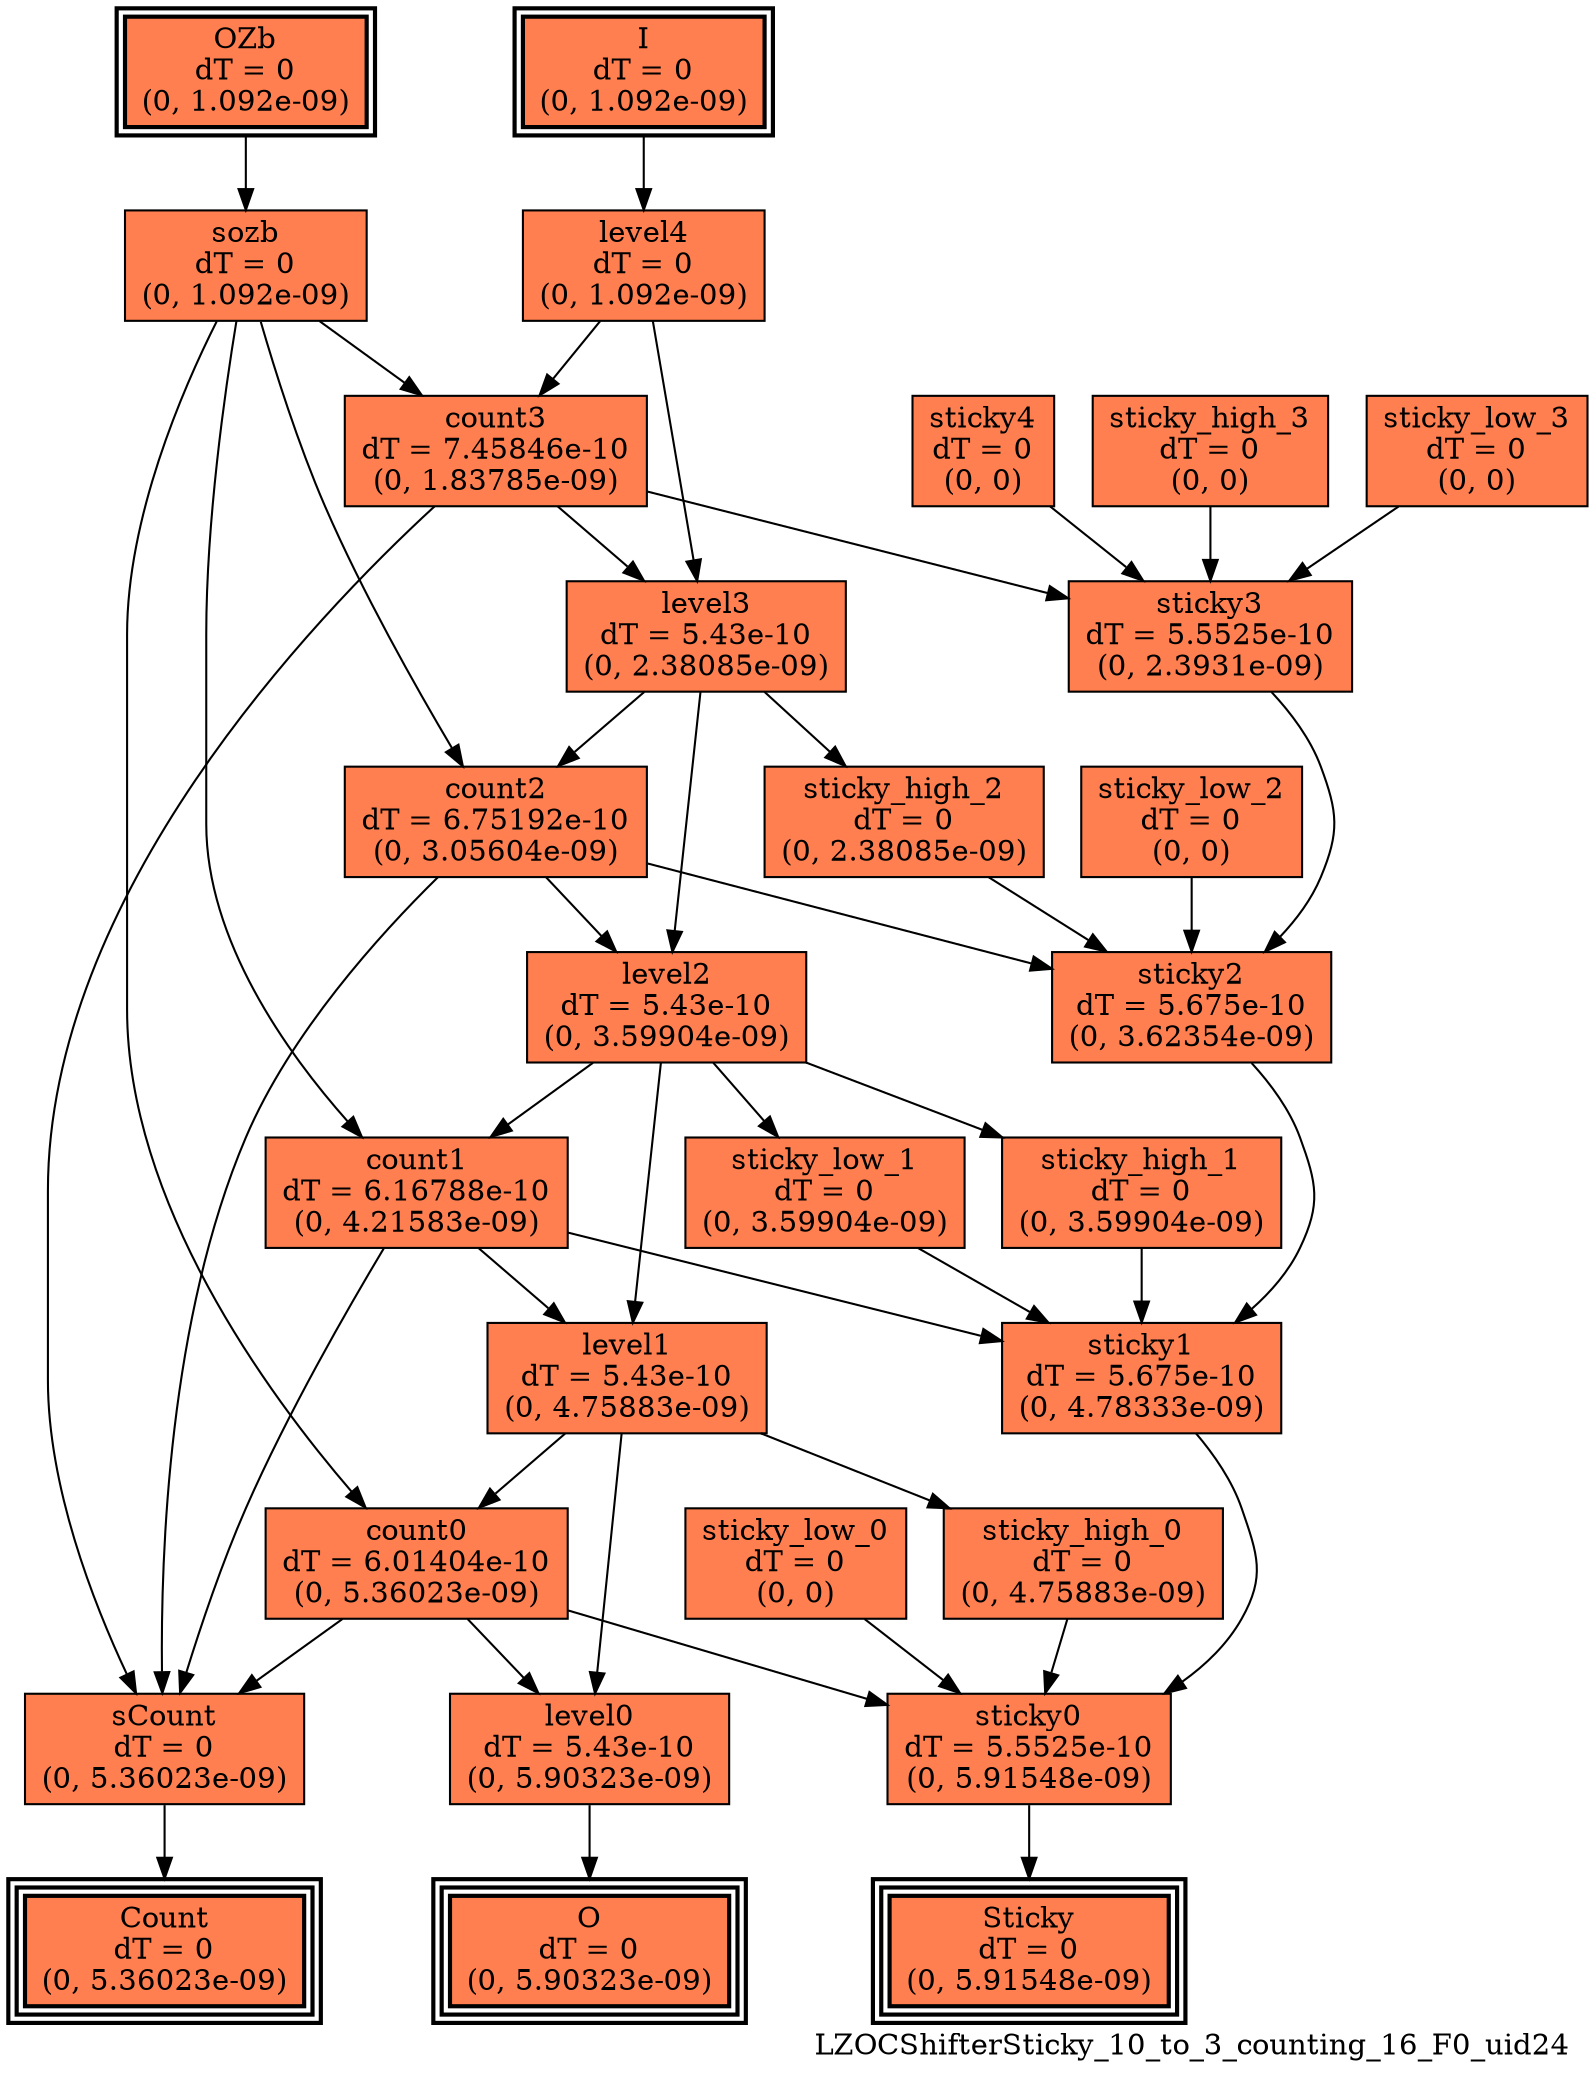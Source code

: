 digraph LZOCShifterSticky_10_to_3_counting_16_F0_uid24
{
	//graph drawing options
	label=LZOCShifterSticky_10_to_3_counting_16_F0_uid24;
	labelloc=bottom;
	labeljust=right;
	ratio=auto;
	nodesep=0.25;
	ranksep=0.5;

	//input/output signals of operator LZOCShifterSticky_10_to_3_counting_16_F0_uid24
	I__LZOCShifterSticky_10_to_3_counting_16_F0_uid24 [ label="I\ndT = 0\n(0, 1.092e-09)", shape=box, color=black, style="bold, filled", fillcolor=coral, peripheries=2 ];
	OZb__LZOCShifterSticky_10_to_3_counting_16_F0_uid24 [ label="OZb\ndT = 0\n(0, 1.092e-09)", shape=box, color=black, style="bold, filled", fillcolor=coral, peripheries=2 ];
	Count__LZOCShifterSticky_10_to_3_counting_16_F0_uid24 [ label="Count\ndT = 0\n(0, 5.36023e-09)", shape=box, color=black, style="bold, filled", fillcolor=coral, peripheries=3 ];
	O__LZOCShifterSticky_10_to_3_counting_16_F0_uid24 [ label="O\ndT = 0\n(0, 5.90323e-09)", shape=box, color=black, style="bold, filled", fillcolor=coral, peripheries=3 ];
	Sticky__LZOCShifterSticky_10_to_3_counting_16_F0_uid24 [ label="Sticky\ndT = 0\n(0, 5.91548e-09)", shape=box, color=black, style="bold, filled", fillcolor=coral, peripheries=3 ];
	{rank=same I__LZOCShifterSticky_10_to_3_counting_16_F0_uid24, OZb__LZOCShifterSticky_10_to_3_counting_16_F0_uid24};
	{rank=same Count__LZOCShifterSticky_10_to_3_counting_16_F0_uid24, O__LZOCShifterSticky_10_to_3_counting_16_F0_uid24, Sticky__LZOCShifterSticky_10_to_3_counting_16_F0_uid24};
	//internal signals of operator LZOCShifterSticky_10_to_3_counting_16_F0_uid24
	level4__LZOCShifterSticky_10_to_3_counting_16_F0_uid24 [ label="level4\ndT = 0\n(0, 1.092e-09)", shape=box, color=black, style=filled, fillcolor=coral, peripheries=1 ];
	sozb__LZOCShifterSticky_10_to_3_counting_16_F0_uid24 [ label="sozb\ndT = 0\n(0, 1.092e-09)", shape=box, color=black, style=filled, fillcolor=coral, peripheries=1 ];
	sticky4__LZOCShifterSticky_10_to_3_counting_16_F0_uid24 [ label="sticky4\ndT = 0\n(0, 0)", shape=box, color=black, style=filled, fillcolor=coral, peripheries=1 ];
	count3__LZOCShifterSticky_10_to_3_counting_16_F0_uid24 [ label="count3\ndT = 7.45846e-10\n(0, 1.83785e-09)", shape=box, color=black, style=filled, fillcolor=coral, peripheries=1 ];
	level3__LZOCShifterSticky_10_to_3_counting_16_F0_uid24 [ label="level3\ndT = 5.43e-10\n(0, 2.38085e-09)", shape=box, color=black, style=filled, fillcolor=coral, peripheries=1 ];
	sticky_high_3__LZOCShifterSticky_10_to_3_counting_16_F0_uid24 [ label="sticky_high_3\ndT = 0\n(0, 0)", shape=box, color=black, style=filled, fillcolor=coral, peripheries=1 ];
	sticky_low_3__LZOCShifterSticky_10_to_3_counting_16_F0_uid24 [ label="sticky_low_3\ndT = 0\n(0, 0)", shape=box, color=black, style=filled, fillcolor=coral, peripheries=1 ];
	sticky3__LZOCShifterSticky_10_to_3_counting_16_F0_uid24 [ label="sticky3\ndT = 5.5525e-10\n(0, 2.3931e-09)", shape=box, color=black, style=filled, fillcolor=coral, peripheries=1 ];
	count2__LZOCShifterSticky_10_to_3_counting_16_F0_uid24 [ label="count2\ndT = 6.75192e-10\n(0, 3.05604e-09)", shape=box, color=black, style=filled, fillcolor=coral, peripheries=1 ];
	level2__LZOCShifterSticky_10_to_3_counting_16_F0_uid24 [ label="level2\ndT = 5.43e-10\n(0, 3.59904e-09)", shape=box, color=black, style=filled, fillcolor=coral, peripheries=1 ];
	sticky_high_2__LZOCShifterSticky_10_to_3_counting_16_F0_uid24 [ label="sticky_high_2\ndT = 0\n(0, 2.38085e-09)", shape=box, color=black, style=filled, fillcolor=coral, peripheries=1 ];
	sticky_low_2__LZOCShifterSticky_10_to_3_counting_16_F0_uid24 [ label="sticky_low_2\ndT = 0\n(0, 0)", shape=box, color=black, style=filled, fillcolor=coral, peripheries=1 ];
	sticky2__LZOCShifterSticky_10_to_3_counting_16_F0_uid24 [ label="sticky2\ndT = 5.675e-10\n(0, 3.62354e-09)", shape=box, color=black, style=filled, fillcolor=coral, peripheries=1 ];
	count1__LZOCShifterSticky_10_to_3_counting_16_F0_uid24 [ label="count1\ndT = 6.16788e-10\n(0, 4.21583e-09)", shape=box, color=black, style=filled, fillcolor=coral, peripheries=1 ];
	level1__LZOCShifterSticky_10_to_3_counting_16_F0_uid24 [ label="level1\ndT = 5.43e-10\n(0, 4.75883e-09)", shape=box, color=black, style=filled, fillcolor=coral, peripheries=1 ];
	sticky_high_1__LZOCShifterSticky_10_to_3_counting_16_F0_uid24 [ label="sticky_high_1\ndT = 0\n(0, 3.59904e-09)", shape=box, color=black, style=filled, fillcolor=coral, peripheries=1 ];
	sticky_low_1__LZOCShifterSticky_10_to_3_counting_16_F0_uid24 [ label="sticky_low_1\ndT = 0\n(0, 3.59904e-09)", shape=box, color=black, style=filled, fillcolor=coral, peripheries=1 ];
	sticky1__LZOCShifterSticky_10_to_3_counting_16_F0_uid24 [ label="sticky1\ndT = 5.675e-10\n(0, 4.78333e-09)", shape=box, color=black, style=filled, fillcolor=coral, peripheries=1 ];
	count0__LZOCShifterSticky_10_to_3_counting_16_F0_uid24 [ label="count0\ndT = 6.01404e-10\n(0, 5.36023e-09)", shape=box, color=black, style=filled, fillcolor=coral, peripheries=1 ];
	level0__LZOCShifterSticky_10_to_3_counting_16_F0_uid24 [ label="level0\ndT = 5.43e-10\n(0, 5.90323e-09)", shape=box, color=black, style=filled, fillcolor=coral, peripheries=1 ];
	sticky_high_0__LZOCShifterSticky_10_to_3_counting_16_F0_uid24 [ label="sticky_high_0\ndT = 0\n(0, 4.75883e-09)", shape=box, color=black, style=filled, fillcolor=coral, peripheries=1 ];
	sticky_low_0__LZOCShifterSticky_10_to_3_counting_16_F0_uid24 [ label="sticky_low_0\ndT = 0\n(0, 0)", shape=box, color=black, style=filled, fillcolor=coral, peripheries=1 ];
	sticky0__LZOCShifterSticky_10_to_3_counting_16_F0_uid24 [ label="sticky0\ndT = 5.5525e-10\n(0, 5.91548e-09)", shape=box, color=black, style=filled, fillcolor=coral, peripheries=1 ];
	sCount__LZOCShifterSticky_10_to_3_counting_16_F0_uid24 [ label="sCount\ndT = 0\n(0, 5.36023e-09)", shape=box, color=black, style=filled, fillcolor=coral, peripheries=1 ];

	//subcomponents of operator LZOCShifterSticky_10_to_3_counting_16_F0_uid24

	//input and internal signal connections of operator LZOCShifterSticky_10_to_3_counting_16_F0_uid24
	I__LZOCShifterSticky_10_to_3_counting_16_F0_uid24 -> level4__LZOCShifterSticky_10_to_3_counting_16_F0_uid24 [ arrowhead=normal, arrowsize=1.0, arrowtail=normal, color=black, dir=forward  ];
	OZb__LZOCShifterSticky_10_to_3_counting_16_F0_uid24 -> sozb__LZOCShifterSticky_10_to_3_counting_16_F0_uid24 [ arrowhead=normal, arrowsize=1.0, arrowtail=normal, color=black, dir=forward  ];
	level4__LZOCShifterSticky_10_to_3_counting_16_F0_uid24 -> count3__LZOCShifterSticky_10_to_3_counting_16_F0_uid24 [ arrowhead=normal, arrowsize=1.0, arrowtail=normal, color=black, dir=forward  ];
	level4__LZOCShifterSticky_10_to_3_counting_16_F0_uid24 -> level3__LZOCShifterSticky_10_to_3_counting_16_F0_uid24 [ arrowhead=normal, arrowsize=1.0, arrowtail=normal, color=black, dir=forward  ];
	sozb__LZOCShifterSticky_10_to_3_counting_16_F0_uid24 -> count3__LZOCShifterSticky_10_to_3_counting_16_F0_uid24 [ arrowhead=normal, arrowsize=1.0, arrowtail=normal, color=black, dir=forward  ];
	sozb__LZOCShifterSticky_10_to_3_counting_16_F0_uid24 -> count2__LZOCShifterSticky_10_to_3_counting_16_F0_uid24 [ arrowhead=normal, arrowsize=1.0, arrowtail=normal, color=black, dir=forward  ];
	sozb__LZOCShifterSticky_10_to_3_counting_16_F0_uid24 -> count1__LZOCShifterSticky_10_to_3_counting_16_F0_uid24 [ arrowhead=normal, arrowsize=1.0, arrowtail=normal, color=black, dir=forward  ];
	sozb__LZOCShifterSticky_10_to_3_counting_16_F0_uid24 -> count0__LZOCShifterSticky_10_to_3_counting_16_F0_uid24 [ arrowhead=normal, arrowsize=1.0, arrowtail=normal, color=black, dir=forward  ];
	sticky4__LZOCShifterSticky_10_to_3_counting_16_F0_uid24 -> sticky3__LZOCShifterSticky_10_to_3_counting_16_F0_uid24 [ arrowhead=normal, arrowsize=1.0, arrowtail=normal, color=black, dir=forward  ];
	count3__LZOCShifterSticky_10_to_3_counting_16_F0_uid24 -> level3__LZOCShifterSticky_10_to_3_counting_16_F0_uid24 [ arrowhead=normal, arrowsize=1.0, arrowtail=normal, color=black, dir=forward  ];
	count3__LZOCShifterSticky_10_to_3_counting_16_F0_uid24 -> sticky3__LZOCShifterSticky_10_to_3_counting_16_F0_uid24 [ arrowhead=normal, arrowsize=1.0, arrowtail=normal, color=black, dir=forward  ];
	count3__LZOCShifterSticky_10_to_3_counting_16_F0_uid24 -> sCount__LZOCShifterSticky_10_to_3_counting_16_F0_uid24 [ arrowhead=normal, arrowsize=1.0, arrowtail=normal, color=black, dir=forward  ];
	level3__LZOCShifterSticky_10_to_3_counting_16_F0_uid24 -> count2__LZOCShifterSticky_10_to_3_counting_16_F0_uid24 [ arrowhead=normal, arrowsize=1.0, arrowtail=normal, color=black, dir=forward  ];
	level3__LZOCShifterSticky_10_to_3_counting_16_F0_uid24 -> level2__LZOCShifterSticky_10_to_3_counting_16_F0_uid24 [ arrowhead=normal, arrowsize=1.0, arrowtail=normal, color=black, dir=forward  ];
	level3__LZOCShifterSticky_10_to_3_counting_16_F0_uid24 -> sticky_high_2__LZOCShifterSticky_10_to_3_counting_16_F0_uid24 [ arrowhead=normal, arrowsize=1.0, arrowtail=normal, color=black, dir=forward  ];
	sticky_high_3__LZOCShifterSticky_10_to_3_counting_16_F0_uid24 -> sticky3__LZOCShifterSticky_10_to_3_counting_16_F0_uid24 [ arrowhead=normal, arrowsize=1.0, arrowtail=normal, color=black, dir=forward  ];
	sticky_low_3__LZOCShifterSticky_10_to_3_counting_16_F0_uid24 -> sticky3__LZOCShifterSticky_10_to_3_counting_16_F0_uid24 [ arrowhead=normal, arrowsize=1.0, arrowtail=normal, color=black, dir=forward  ];
	sticky3__LZOCShifterSticky_10_to_3_counting_16_F0_uid24 -> sticky2__LZOCShifterSticky_10_to_3_counting_16_F0_uid24 [ arrowhead=normal, arrowsize=1.0, arrowtail=normal, color=black, dir=forward  ];
	count2__LZOCShifterSticky_10_to_3_counting_16_F0_uid24 -> level2__LZOCShifterSticky_10_to_3_counting_16_F0_uid24 [ arrowhead=normal, arrowsize=1.0, arrowtail=normal, color=black, dir=forward  ];
	count2__LZOCShifterSticky_10_to_3_counting_16_F0_uid24 -> sticky2__LZOCShifterSticky_10_to_3_counting_16_F0_uid24 [ arrowhead=normal, arrowsize=1.0, arrowtail=normal, color=black, dir=forward  ];
	count2__LZOCShifterSticky_10_to_3_counting_16_F0_uid24 -> sCount__LZOCShifterSticky_10_to_3_counting_16_F0_uid24 [ arrowhead=normal, arrowsize=1.0, arrowtail=normal, color=black, dir=forward  ];
	level2__LZOCShifterSticky_10_to_3_counting_16_F0_uid24 -> count1__LZOCShifterSticky_10_to_3_counting_16_F0_uid24 [ arrowhead=normal, arrowsize=1.0, arrowtail=normal, color=black, dir=forward  ];
	level2__LZOCShifterSticky_10_to_3_counting_16_F0_uid24 -> level1__LZOCShifterSticky_10_to_3_counting_16_F0_uid24 [ arrowhead=normal, arrowsize=1.0, arrowtail=normal, color=black, dir=forward  ];
	level2__LZOCShifterSticky_10_to_3_counting_16_F0_uid24 -> sticky_high_1__LZOCShifterSticky_10_to_3_counting_16_F0_uid24 [ arrowhead=normal, arrowsize=1.0, arrowtail=normal, color=black, dir=forward  ];
	level2__LZOCShifterSticky_10_to_3_counting_16_F0_uid24 -> sticky_low_1__LZOCShifterSticky_10_to_3_counting_16_F0_uid24 [ arrowhead=normal, arrowsize=1.0, arrowtail=normal, color=black, dir=forward  ];
	sticky_high_2__LZOCShifterSticky_10_to_3_counting_16_F0_uid24 -> sticky2__LZOCShifterSticky_10_to_3_counting_16_F0_uid24 [ arrowhead=normal, arrowsize=1.0, arrowtail=normal, color=black, dir=forward  ];
	sticky_low_2__LZOCShifterSticky_10_to_3_counting_16_F0_uid24 -> sticky2__LZOCShifterSticky_10_to_3_counting_16_F0_uid24 [ arrowhead=normal, arrowsize=1.0, arrowtail=normal, color=black, dir=forward  ];
	sticky2__LZOCShifterSticky_10_to_3_counting_16_F0_uid24 -> sticky1__LZOCShifterSticky_10_to_3_counting_16_F0_uid24 [ arrowhead=normal, arrowsize=1.0, arrowtail=normal, color=black, dir=forward  ];
	count1__LZOCShifterSticky_10_to_3_counting_16_F0_uid24 -> level1__LZOCShifterSticky_10_to_3_counting_16_F0_uid24 [ arrowhead=normal, arrowsize=1.0, arrowtail=normal, color=black, dir=forward  ];
	count1__LZOCShifterSticky_10_to_3_counting_16_F0_uid24 -> sticky1__LZOCShifterSticky_10_to_3_counting_16_F0_uid24 [ arrowhead=normal, arrowsize=1.0, arrowtail=normal, color=black, dir=forward  ];
	count1__LZOCShifterSticky_10_to_3_counting_16_F0_uid24 -> sCount__LZOCShifterSticky_10_to_3_counting_16_F0_uid24 [ arrowhead=normal, arrowsize=1.0, arrowtail=normal, color=black, dir=forward  ];
	level1__LZOCShifterSticky_10_to_3_counting_16_F0_uid24 -> count0__LZOCShifterSticky_10_to_3_counting_16_F0_uid24 [ arrowhead=normal, arrowsize=1.0, arrowtail=normal, color=black, dir=forward  ];
	level1__LZOCShifterSticky_10_to_3_counting_16_F0_uid24 -> level0__LZOCShifterSticky_10_to_3_counting_16_F0_uid24 [ arrowhead=normal, arrowsize=1.0, arrowtail=normal, color=black, dir=forward  ];
	level1__LZOCShifterSticky_10_to_3_counting_16_F0_uid24 -> sticky_high_0__LZOCShifterSticky_10_to_3_counting_16_F0_uid24 [ arrowhead=normal, arrowsize=1.0, arrowtail=normal, color=black, dir=forward  ];
	sticky_high_1__LZOCShifterSticky_10_to_3_counting_16_F0_uid24 -> sticky1__LZOCShifterSticky_10_to_3_counting_16_F0_uid24 [ arrowhead=normal, arrowsize=1.0, arrowtail=normal, color=black, dir=forward  ];
	sticky_low_1__LZOCShifterSticky_10_to_3_counting_16_F0_uid24 -> sticky1__LZOCShifterSticky_10_to_3_counting_16_F0_uid24 [ arrowhead=normal, arrowsize=1.0, arrowtail=normal, color=black, dir=forward  ];
	sticky1__LZOCShifterSticky_10_to_3_counting_16_F0_uid24 -> sticky0__LZOCShifterSticky_10_to_3_counting_16_F0_uid24 [ arrowhead=normal, arrowsize=1.0, arrowtail=normal, color=black, dir=forward  ];
	count0__LZOCShifterSticky_10_to_3_counting_16_F0_uid24 -> level0__LZOCShifterSticky_10_to_3_counting_16_F0_uid24 [ arrowhead=normal, arrowsize=1.0, arrowtail=normal, color=black, dir=forward  ];
	count0__LZOCShifterSticky_10_to_3_counting_16_F0_uid24 -> sticky0__LZOCShifterSticky_10_to_3_counting_16_F0_uid24 [ arrowhead=normal, arrowsize=1.0, arrowtail=normal, color=black, dir=forward  ];
	count0__LZOCShifterSticky_10_to_3_counting_16_F0_uid24 -> sCount__LZOCShifterSticky_10_to_3_counting_16_F0_uid24 [ arrowhead=normal, arrowsize=1.0, arrowtail=normal, color=black, dir=forward  ];
	level0__LZOCShifterSticky_10_to_3_counting_16_F0_uid24 -> O__LZOCShifterSticky_10_to_3_counting_16_F0_uid24 [ arrowhead=normal, arrowsize=1.0, arrowtail=normal, color=black, dir=forward  ];
	sticky_high_0__LZOCShifterSticky_10_to_3_counting_16_F0_uid24 -> sticky0__LZOCShifterSticky_10_to_3_counting_16_F0_uid24 [ arrowhead=normal, arrowsize=1.0, arrowtail=normal, color=black, dir=forward  ];
	sticky_low_0__LZOCShifterSticky_10_to_3_counting_16_F0_uid24 -> sticky0__LZOCShifterSticky_10_to_3_counting_16_F0_uid24 [ arrowhead=normal, arrowsize=1.0, arrowtail=normal, color=black, dir=forward  ];
	sticky0__LZOCShifterSticky_10_to_3_counting_16_F0_uid24 -> Sticky__LZOCShifterSticky_10_to_3_counting_16_F0_uid24 [ arrowhead=normal, arrowsize=1.0, arrowtail=normal, color=black, dir=forward  ];
	sCount__LZOCShifterSticky_10_to_3_counting_16_F0_uid24 -> Count__LZOCShifterSticky_10_to_3_counting_16_F0_uid24 [ arrowhead=normal, arrowsize=1.0, arrowtail=normal, color=black, dir=forward  ];
}

